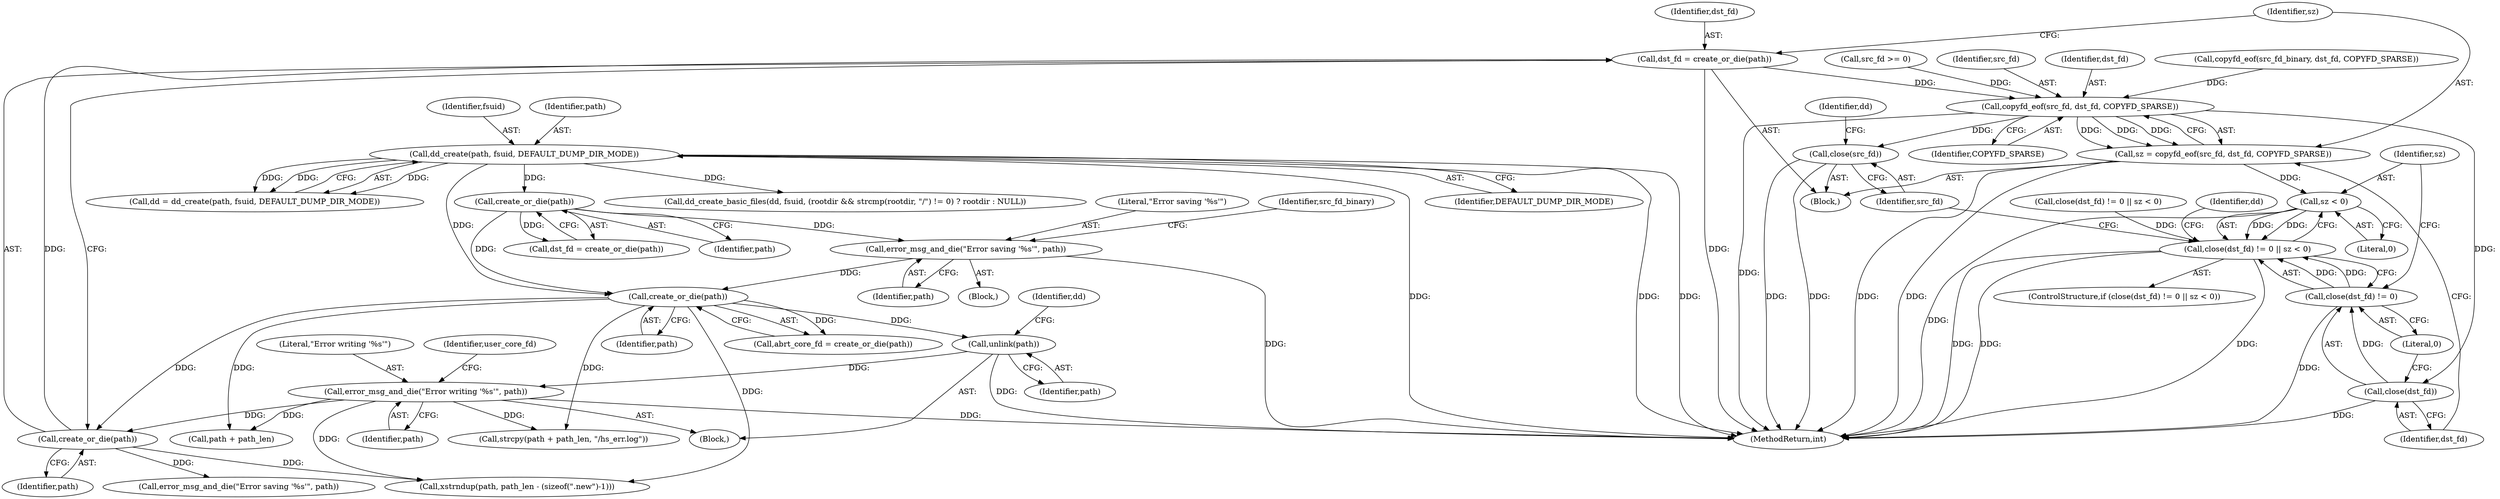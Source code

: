 digraph "0_abrt_4f2c1ddd3e3b81d2d5146b883115371f1cada9f9@API" {
"1001017" [label="(Call,dst_fd = create_or_die(path))"];
"1001019" [label="(Call,create_or_die(path))"];
"1000939" [label="(Call,error_msg_and_die(\"Error writing '%s'\", path))"];
"1000926" [label="(Call,unlink(path))"];
"1000901" [label="(Call,create_or_die(path))"];
"1000893" [label="(Call,error_msg_and_die(\"Error saving '%s'\", path))"];
"1000867" [label="(Call,create_or_die(path))"];
"1000618" [label="(Call,dd_create(path, fsuid, DEFAULT_DUMP_DIR_MODE))"];
"1001024" [label="(Call,copyfd_eof(src_fd, dst_fd, COPYFD_SPARSE))"];
"1001022" [label="(Call,sz = copyfd_eof(src_fd, dst_fd, COPYFD_SPARSE))"];
"1001034" [label="(Call,sz < 0)"];
"1001029" [label="(Call,close(dst_fd) != 0 || sz < 0)"];
"1001031" [label="(Call,close(dst_fd))"];
"1001030" [label="(Call,close(dst_fd) != 0)"];
"1001043" [label="(Call,close(src_fd))"];
"1001055" [label="(Call,xstrndup(path, path_len - (sizeof(\".new\")-1)))"];
"1001033" [label="(Literal,0)"];
"1000882" [label="(Call,close(dst_fd) != 0 || sz < 0)"];
"1000618" [label="(Call,dd_create(path, fsuid, DEFAULT_DUMP_DIR_MODE))"];
"1000630" [label="(Call,dd_create_basic_files(dd, fsuid, (rootdir && strcmp(rootdir, \"/\") != 0) ? rootdir : NULL))"];
"1000899" [label="(Call,abrt_core_fd = create_or_die(path))"];
"1001039" [label="(Identifier,dd)"];
"1001043" [label="(Call,close(src_fd))"];
"1001019" [label="(Call,create_or_die(path))"];
"1000929" [label="(Identifier,dd)"];
"1001007" [label="(Call,src_fd >= 0)"];
"1000927" [label="(Identifier,path)"];
"1000945" [label="(Identifier,user_core_fd)"];
"1000939" [label="(Call,error_msg_and_die(\"Error writing '%s'\", path))"];
"1000616" [label="(Call,dd = dd_create(path, fsuid, DEFAULT_DUMP_DIR_MODE))"];
"1001025" [label="(Identifier,src_fd)"];
"1001020" [label="(Identifier,path)"];
"1001010" [label="(Block,)"];
"1001017" [label="(Call,dst_fd = create_or_die(path))"];
"1000894" [label="(Literal,\"Error saving '%s'\")"];
"1001034" [label="(Call,sz < 0)"];
"1001029" [label="(Call,close(dst_fd) != 0 || sz < 0)"];
"1001044" [label="(Identifier,src_fd)"];
"1000902" [label="(Identifier,path)"];
"1000621" [label="(Identifier,DEFAULT_DUMP_DIR_MODE)"];
"1000890" [label="(Block,)"];
"1001032" [label="(Identifier,dst_fd)"];
"1000895" [label="(Identifier,path)"];
"1001026" [label="(Identifier,dst_fd)"];
"1000925" [label="(Block,)"];
"1001030" [label="(Call,close(dst_fd) != 0)"];
"1001027" [label="(Identifier,COPYFD_SPARSE)"];
"1000867" [label="(Call,create_or_die(path))"];
"1000940" [label="(Literal,\"Error writing '%s'\")"];
"1001012" [label="(Call,path + path_len)"];
"1000619" [label="(Identifier,path)"];
"1000620" [label="(Identifier,fsuid)"];
"1000872" [label="(Call,copyfd_eof(src_fd_binary, dst_fd, COPYFD_SPARSE))"];
"1001046" [label="(Identifier,dd)"];
"1001023" [label="(Identifier,sz)"];
"1001040" [label="(Call,error_msg_and_die(\"Error saving '%s'\", path))"];
"1000941" [label="(Identifier,path)"];
"1001028" [label="(ControlStructure,if (close(dst_fd) != 0 || sz < 0))"];
"1001024" [label="(Call,copyfd_eof(src_fd, dst_fd, COPYFD_SPARSE))"];
"1001022" [label="(Call,sz = copyfd_eof(src_fd, dst_fd, COPYFD_SPARSE))"];
"1001018" [label="(Identifier,dst_fd)"];
"1000926" [label="(Call,unlink(path))"];
"1000893" [label="(Call,error_msg_and_die(\"Error saving '%s'\", path))"];
"1001180" [label="(MethodReturn,int)"];
"1001011" [label="(Call,strcpy(path + path_len, \"/hs_err.log\"))"];
"1000901" [label="(Call,create_or_die(path))"];
"1000865" [label="(Call,dst_fd = create_or_die(path))"];
"1000868" [label="(Identifier,path)"];
"1000897" [label="(Identifier,src_fd_binary)"];
"1001035" [label="(Identifier,sz)"];
"1001031" [label="(Call,close(dst_fd))"];
"1001036" [label="(Literal,0)"];
"1001017" -> "1001010"  [label="AST: "];
"1001017" -> "1001019"  [label="CFG: "];
"1001018" -> "1001017"  [label="AST: "];
"1001019" -> "1001017"  [label="AST: "];
"1001023" -> "1001017"  [label="CFG: "];
"1001017" -> "1001180"  [label="DDG: "];
"1001019" -> "1001017"  [label="DDG: "];
"1001017" -> "1001024"  [label="DDG: "];
"1001019" -> "1001020"  [label="CFG: "];
"1001020" -> "1001019"  [label="AST: "];
"1000939" -> "1001019"  [label="DDG: "];
"1000901" -> "1001019"  [label="DDG: "];
"1001019" -> "1001040"  [label="DDG: "];
"1001019" -> "1001055"  [label="DDG: "];
"1000939" -> "1000925"  [label="AST: "];
"1000939" -> "1000941"  [label="CFG: "];
"1000940" -> "1000939"  [label="AST: "];
"1000941" -> "1000939"  [label="AST: "];
"1000945" -> "1000939"  [label="CFG: "];
"1000939" -> "1001180"  [label="DDG: "];
"1000926" -> "1000939"  [label="DDG: "];
"1000939" -> "1001011"  [label="DDG: "];
"1000939" -> "1001012"  [label="DDG: "];
"1000939" -> "1001055"  [label="DDG: "];
"1000926" -> "1000925"  [label="AST: "];
"1000926" -> "1000927"  [label="CFG: "];
"1000927" -> "1000926"  [label="AST: "];
"1000929" -> "1000926"  [label="CFG: "];
"1000926" -> "1001180"  [label="DDG: "];
"1000901" -> "1000926"  [label="DDG: "];
"1000901" -> "1000899"  [label="AST: "];
"1000901" -> "1000902"  [label="CFG: "];
"1000902" -> "1000901"  [label="AST: "];
"1000899" -> "1000901"  [label="CFG: "];
"1000901" -> "1000899"  [label="DDG: "];
"1000893" -> "1000901"  [label="DDG: "];
"1000618" -> "1000901"  [label="DDG: "];
"1000867" -> "1000901"  [label="DDG: "];
"1000901" -> "1001011"  [label="DDG: "];
"1000901" -> "1001012"  [label="DDG: "];
"1000901" -> "1001055"  [label="DDG: "];
"1000893" -> "1000890"  [label="AST: "];
"1000893" -> "1000895"  [label="CFG: "];
"1000894" -> "1000893"  [label="AST: "];
"1000895" -> "1000893"  [label="AST: "];
"1000897" -> "1000893"  [label="CFG: "];
"1000893" -> "1001180"  [label="DDG: "];
"1000867" -> "1000893"  [label="DDG: "];
"1000867" -> "1000865"  [label="AST: "];
"1000867" -> "1000868"  [label="CFG: "];
"1000868" -> "1000867"  [label="AST: "];
"1000865" -> "1000867"  [label="CFG: "];
"1000867" -> "1000865"  [label="DDG: "];
"1000618" -> "1000867"  [label="DDG: "];
"1000618" -> "1000616"  [label="AST: "];
"1000618" -> "1000621"  [label="CFG: "];
"1000619" -> "1000618"  [label="AST: "];
"1000620" -> "1000618"  [label="AST: "];
"1000621" -> "1000618"  [label="AST: "];
"1000616" -> "1000618"  [label="CFG: "];
"1000618" -> "1001180"  [label="DDG: "];
"1000618" -> "1001180"  [label="DDG: "];
"1000618" -> "1001180"  [label="DDG: "];
"1000618" -> "1000616"  [label="DDG: "];
"1000618" -> "1000616"  [label="DDG: "];
"1000618" -> "1000616"  [label="DDG: "];
"1000618" -> "1000630"  [label="DDG: "];
"1001024" -> "1001022"  [label="AST: "];
"1001024" -> "1001027"  [label="CFG: "];
"1001025" -> "1001024"  [label="AST: "];
"1001026" -> "1001024"  [label="AST: "];
"1001027" -> "1001024"  [label="AST: "];
"1001022" -> "1001024"  [label="CFG: "];
"1001024" -> "1001180"  [label="DDG: "];
"1001024" -> "1001022"  [label="DDG: "];
"1001024" -> "1001022"  [label="DDG: "];
"1001024" -> "1001022"  [label="DDG: "];
"1001007" -> "1001024"  [label="DDG: "];
"1000872" -> "1001024"  [label="DDG: "];
"1001024" -> "1001031"  [label="DDG: "];
"1001024" -> "1001043"  [label="DDG: "];
"1001022" -> "1001010"  [label="AST: "];
"1001023" -> "1001022"  [label="AST: "];
"1001032" -> "1001022"  [label="CFG: "];
"1001022" -> "1001180"  [label="DDG: "];
"1001022" -> "1001180"  [label="DDG: "];
"1001022" -> "1001034"  [label="DDG: "];
"1001034" -> "1001029"  [label="AST: "];
"1001034" -> "1001036"  [label="CFG: "];
"1001035" -> "1001034"  [label="AST: "];
"1001036" -> "1001034"  [label="AST: "];
"1001029" -> "1001034"  [label="CFG: "];
"1001034" -> "1001180"  [label="DDG: "];
"1001034" -> "1001029"  [label="DDG: "];
"1001034" -> "1001029"  [label="DDG: "];
"1001029" -> "1001028"  [label="AST: "];
"1001029" -> "1001030"  [label="CFG: "];
"1001030" -> "1001029"  [label="AST: "];
"1001039" -> "1001029"  [label="CFG: "];
"1001044" -> "1001029"  [label="CFG: "];
"1001029" -> "1001180"  [label="DDG: "];
"1001029" -> "1001180"  [label="DDG: "];
"1001029" -> "1001180"  [label="DDG: "];
"1001030" -> "1001029"  [label="DDG: "];
"1001030" -> "1001029"  [label="DDG: "];
"1000882" -> "1001029"  [label="DDG: "];
"1001031" -> "1001030"  [label="AST: "];
"1001031" -> "1001032"  [label="CFG: "];
"1001032" -> "1001031"  [label="AST: "];
"1001033" -> "1001031"  [label="CFG: "];
"1001031" -> "1001180"  [label="DDG: "];
"1001031" -> "1001030"  [label="DDG: "];
"1001030" -> "1001033"  [label="CFG: "];
"1001033" -> "1001030"  [label="AST: "];
"1001035" -> "1001030"  [label="CFG: "];
"1001030" -> "1001180"  [label="DDG: "];
"1001043" -> "1001010"  [label="AST: "];
"1001043" -> "1001044"  [label="CFG: "];
"1001044" -> "1001043"  [label="AST: "];
"1001046" -> "1001043"  [label="CFG: "];
"1001043" -> "1001180"  [label="DDG: "];
"1001043" -> "1001180"  [label="DDG: "];
}
